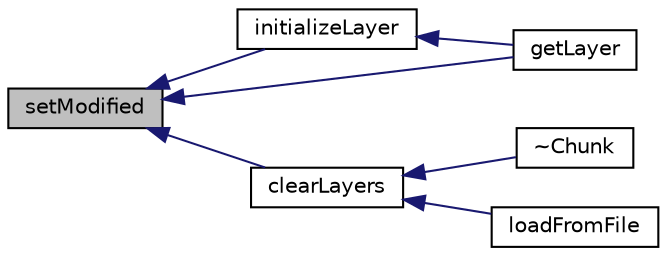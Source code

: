 digraph "setModified"
{
  bgcolor="transparent";
  edge [fontname="Helvetica",fontsize="10",labelfontname="Helvetica",labelfontsize="10"];
  node [fontname="Helvetica",fontsize="10",shape=record];
  rankdir="LR";
  Node1 [label="setModified",height=0.2,width=0.4,color="black", fillcolor="grey75", style="filled" fontcolor="black"];
  Node1 -> Node2 [dir="back",color="midnightblue",fontsize="10",style="solid",fontname="Helvetica"];
  Node2 [label="initializeLayer",height=0.2,width=0.4,color="black",URL="$classvman_1_1_chunk.html#a39544dfa24a26cb407f3df0b6e73e816"];
  Node2 -> Node3 [dir="back",color="midnightblue",fontsize="10",style="solid",fontname="Helvetica"];
  Node3 [label="getLayer",height=0.2,width=0.4,color="black",URL="$classvman_1_1_chunk.html#adc07bc0bec67455dfef61af9ae6571fa",tooltip="Will create a layer if it doesn&#39;t exists already."];
  Node1 -> Node4 [dir="back",color="midnightblue",fontsize="10",style="solid",fontname="Helvetica"];
  Node4 [label="clearLayers",height=0.2,width=0.4,color="black",URL="$classvman_1_1_chunk.html#a024e16938b38a032697b94ff13d1f6a3",tooltip="Deletes all layers and resets them to NULL."];
  Node4 -> Node5 [dir="back",color="midnightblue",fontsize="10",style="solid",fontname="Helvetica"];
  Node5 [label="~Chunk",height=0.2,width=0.4,color="black",URL="$classvman_1_1_chunk.html#a5aab0c1f2cbca353b840193d9d54cdd7"];
  Node4 -> Node6 [dir="back",color="midnightblue",fontsize="10",style="solid",fontname="Helvetica"];
  Node6 [label="loadFromFile",height=0.2,width=0.4,color="black",URL="$classvman_1_1_chunk.html#aedbf1cf4e63c5836f1f855d0c7322556",tooltip="Clears chunk on failure!"];
  Node1 -> Node3 [dir="back",color="midnightblue",fontsize="10",style="solid",fontname="Helvetica"];
}

